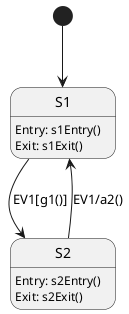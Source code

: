 
@startuml

[*] --> S1

state S1 {
    S1:Entry: s1Entry()
    S1:Exit: s1Exit()
}

state S2 {
    S2:Entry: s2Entry()
    S2:Exit: s2Exit()
}

S1 --> S2 : EV1[g1()]
S2 --> S1 : EV1/a2()

@enduml

